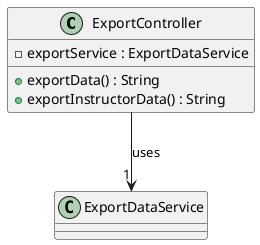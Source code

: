 
@startuml
class ExportController {
    - exportService : ExportDataService

    + exportData() : String
    + exportInstructorData() : String
}

class ExportDataService {
}

ExportController --> "1" ExportDataService : uses

@enduml
